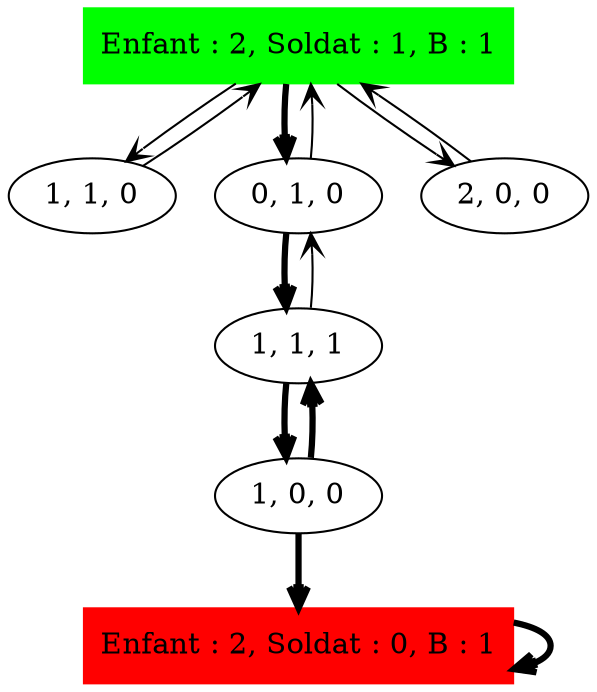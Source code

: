 digraph Soldat_Sol_ {
	initial [label="Enfant : 2, Soldat : 1, B : 1" color=green shape=box style=filled]
	final [label="Enfant : 2, Soldat : 0, B : 1" color=red shape=box style=filled]
	initial -> "1, 1, 0" [arrowhead=open]
	initial -> "0, 1, 0" [arrowhead=open penwidth=3]
	initial -> "2, 0, 0" [arrowhead=open]
	"2, 0, 0" -> initial [arrowhead=open]
	"0, 1, 0" -> "1, 1, 1" [arrowhead=open penwidth=3]
	"0, 1, 0" -> initial [arrowhead=open]
	"1, 1, 1" -> "0, 1, 0" [arrowhead=open]
	"1, 1, 1" -> "1, 0, 0" [arrowhead=open penwidth=3]
	"1, 0, 0" -> final [arrowhead=open penwidth=3]
	"1, 0, 0" -> "1, 1, 1" [arrowhead=open penwidth=3]
	final -> final [arrowhead=open penwidth=3]
	"1, 1, 0" -> initial [arrowhead=open]
}
